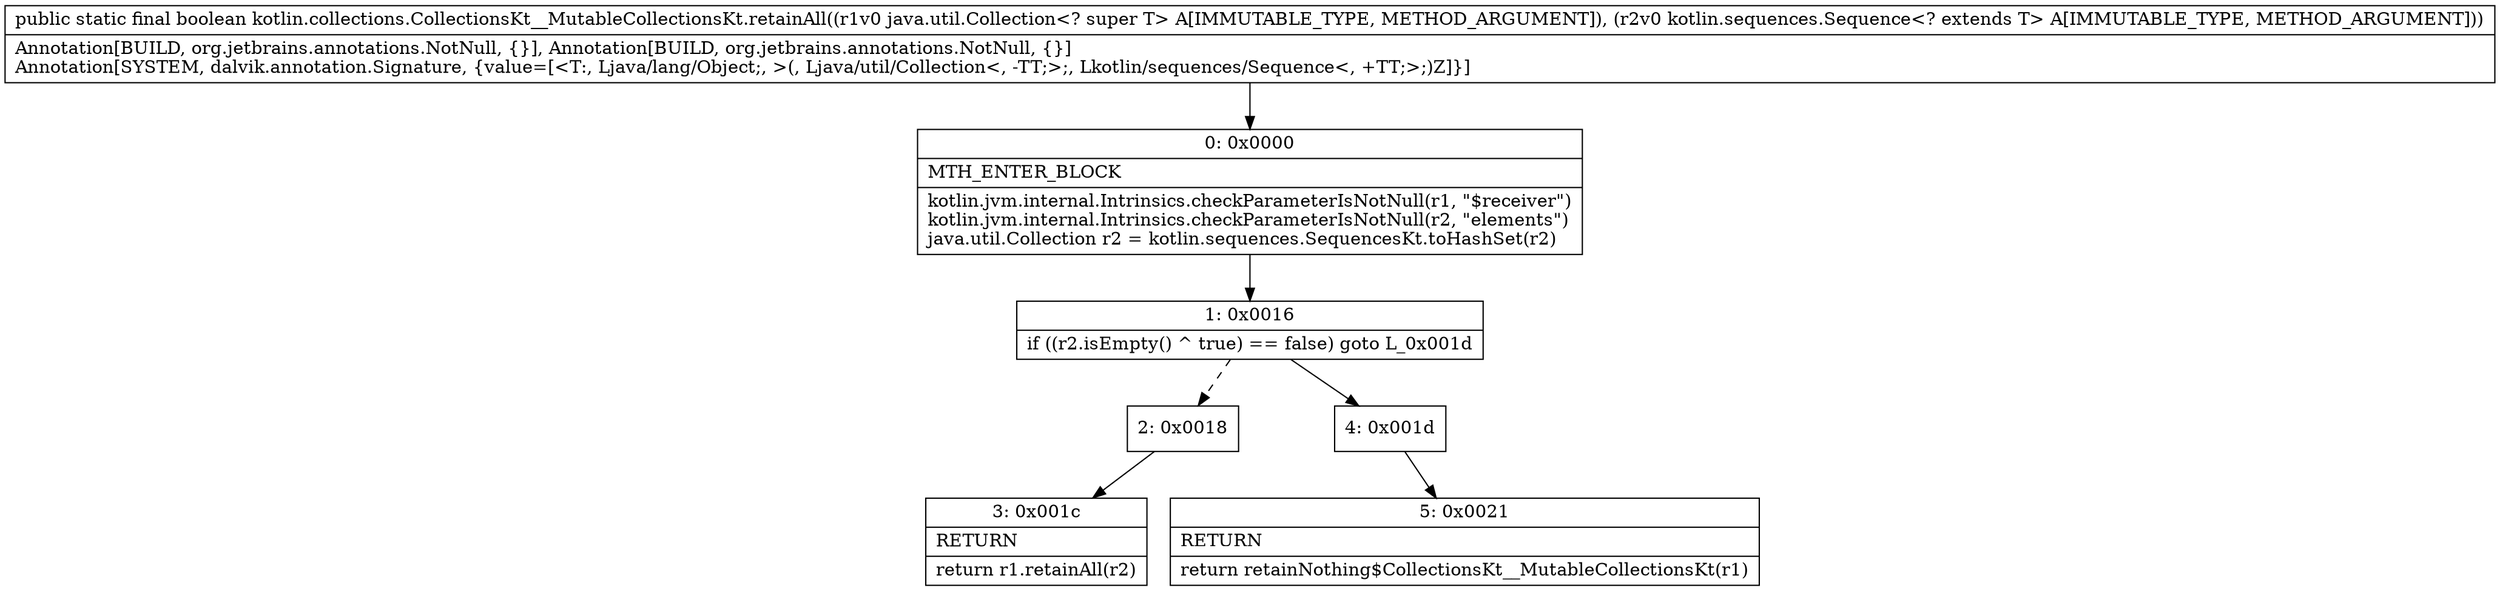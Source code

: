 digraph "CFG forkotlin.collections.CollectionsKt__MutableCollectionsKt.retainAll(Ljava\/util\/Collection;Lkotlin\/sequences\/Sequence;)Z" {
Node_0 [shape=record,label="{0\:\ 0x0000|MTH_ENTER_BLOCK\l|kotlin.jvm.internal.Intrinsics.checkParameterIsNotNull(r1, \"$receiver\")\lkotlin.jvm.internal.Intrinsics.checkParameterIsNotNull(r2, \"elements\")\ljava.util.Collection r2 = kotlin.sequences.SequencesKt.toHashSet(r2)\l}"];
Node_1 [shape=record,label="{1\:\ 0x0016|if ((r2.isEmpty() ^ true) == false) goto L_0x001d\l}"];
Node_2 [shape=record,label="{2\:\ 0x0018}"];
Node_3 [shape=record,label="{3\:\ 0x001c|RETURN\l|return r1.retainAll(r2)\l}"];
Node_4 [shape=record,label="{4\:\ 0x001d}"];
Node_5 [shape=record,label="{5\:\ 0x0021|RETURN\l|return retainNothing$CollectionsKt__MutableCollectionsKt(r1)\l}"];
MethodNode[shape=record,label="{public static final boolean kotlin.collections.CollectionsKt__MutableCollectionsKt.retainAll((r1v0 java.util.Collection\<? super T\> A[IMMUTABLE_TYPE, METHOD_ARGUMENT]), (r2v0 kotlin.sequences.Sequence\<? extends T\> A[IMMUTABLE_TYPE, METHOD_ARGUMENT]))  | Annotation[BUILD, org.jetbrains.annotations.NotNull, \{\}], Annotation[BUILD, org.jetbrains.annotations.NotNull, \{\}]\lAnnotation[SYSTEM, dalvik.annotation.Signature, \{value=[\<T:, Ljava\/lang\/Object;, \>(, Ljava\/util\/Collection\<, \-TT;\>;, Lkotlin\/sequences\/Sequence\<, +TT;\>;)Z]\}]\l}"];
MethodNode -> Node_0;
Node_0 -> Node_1;
Node_1 -> Node_2[style=dashed];
Node_1 -> Node_4;
Node_2 -> Node_3;
Node_4 -> Node_5;
}

